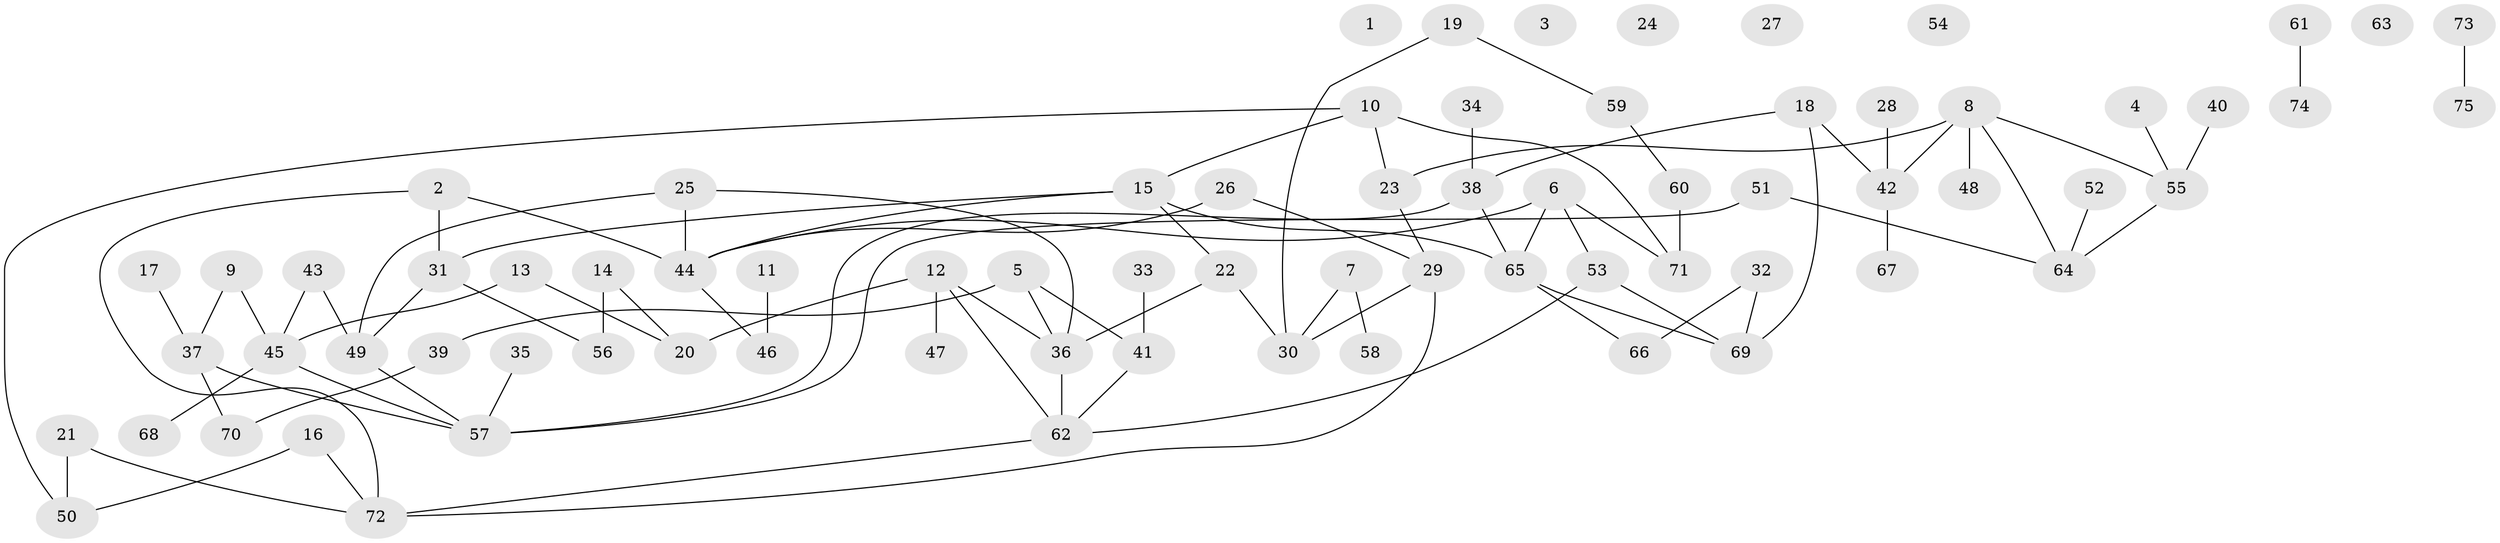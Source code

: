 // Generated by graph-tools (version 1.1) at 2025/49/03/09/25 03:49:03]
// undirected, 75 vertices, 93 edges
graph export_dot {
graph [start="1"]
  node [color=gray90,style=filled];
  1;
  2;
  3;
  4;
  5;
  6;
  7;
  8;
  9;
  10;
  11;
  12;
  13;
  14;
  15;
  16;
  17;
  18;
  19;
  20;
  21;
  22;
  23;
  24;
  25;
  26;
  27;
  28;
  29;
  30;
  31;
  32;
  33;
  34;
  35;
  36;
  37;
  38;
  39;
  40;
  41;
  42;
  43;
  44;
  45;
  46;
  47;
  48;
  49;
  50;
  51;
  52;
  53;
  54;
  55;
  56;
  57;
  58;
  59;
  60;
  61;
  62;
  63;
  64;
  65;
  66;
  67;
  68;
  69;
  70;
  71;
  72;
  73;
  74;
  75;
  2 -- 31;
  2 -- 44;
  2 -- 72;
  4 -- 55;
  5 -- 36;
  5 -- 39;
  5 -- 41;
  6 -- 44;
  6 -- 53;
  6 -- 65;
  6 -- 71;
  7 -- 30;
  7 -- 58;
  8 -- 23;
  8 -- 42;
  8 -- 48;
  8 -- 55;
  8 -- 64;
  9 -- 37;
  9 -- 45;
  10 -- 15;
  10 -- 23;
  10 -- 50;
  10 -- 71;
  11 -- 46;
  12 -- 20;
  12 -- 36;
  12 -- 47;
  12 -- 62;
  13 -- 20;
  13 -- 45;
  14 -- 20;
  14 -- 56;
  15 -- 22;
  15 -- 31;
  15 -- 44;
  15 -- 65;
  16 -- 50;
  16 -- 72;
  17 -- 37;
  18 -- 38;
  18 -- 42;
  18 -- 69;
  19 -- 30;
  19 -- 59;
  21 -- 50;
  21 -- 72;
  22 -- 30;
  22 -- 36;
  23 -- 29;
  25 -- 36;
  25 -- 44;
  25 -- 49;
  26 -- 29;
  26 -- 44;
  28 -- 42;
  29 -- 30;
  29 -- 72;
  31 -- 49;
  31 -- 56;
  32 -- 66;
  32 -- 69;
  33 -- 41;
  34 -- 38;
  35 -- 57;
  36 -- 62;
  37 -- 57;
  37 -- 70;
  38 -- 57;
  38 -- 65;
  39 -- 70;
  40 -- 55;
  41 -- 62;
  42 -- 67;
  43 -- 45;
  43 -- 49;
  44 -- 46;
  45 -- 57;
  45 -- 68;
  49 -- 57;
  51 -- 57;
  51 -- 64;
  52 -- 64;
  53 -- 62;
  53 -- 69;
  55 -- 64;
  59 -- 60;
  60 -- 71;
  61 -- 74;
  62 -- 72;
  65 -- 66;
  65 -- 69;
  73 -- 75;
}
